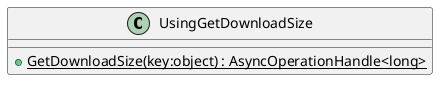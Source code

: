 @startuml
class UsingGetDownloadSize {
    + {static} GetDownloadSize(key:object) : AsyncOperationHandle<long>
}
@enduml
